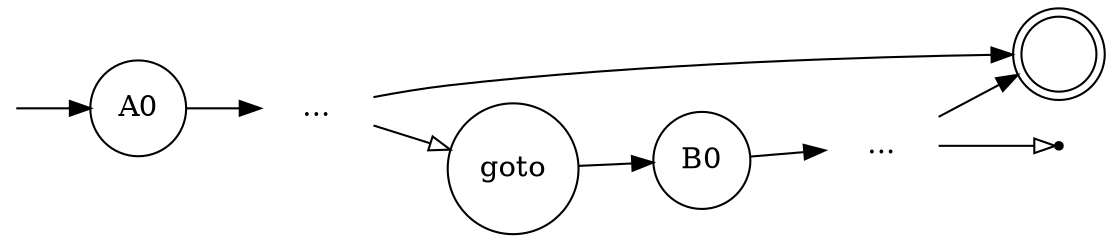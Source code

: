 digraph G {
  node [shape=circle]
  rankdir=LR
  
  init [label="", shape=point, style=invis]
  init -> A0
  
  A0 -> Abody
  Abody [label="...", shape=none]
  
  Abody -> accept
  Abody -> gotoB [arrowhead=empty]
  
  gotoB [label=goto]
  gotoB -> B0
  
  B0 -> Bbody
  Bbody [label="...", shape=none]
  
  Bbody -> accept
  Bbody -> reject [arrowhead=empty]

  accept [label="", shape=doublecircle]
  reject [label="", shape=point]
  
}
